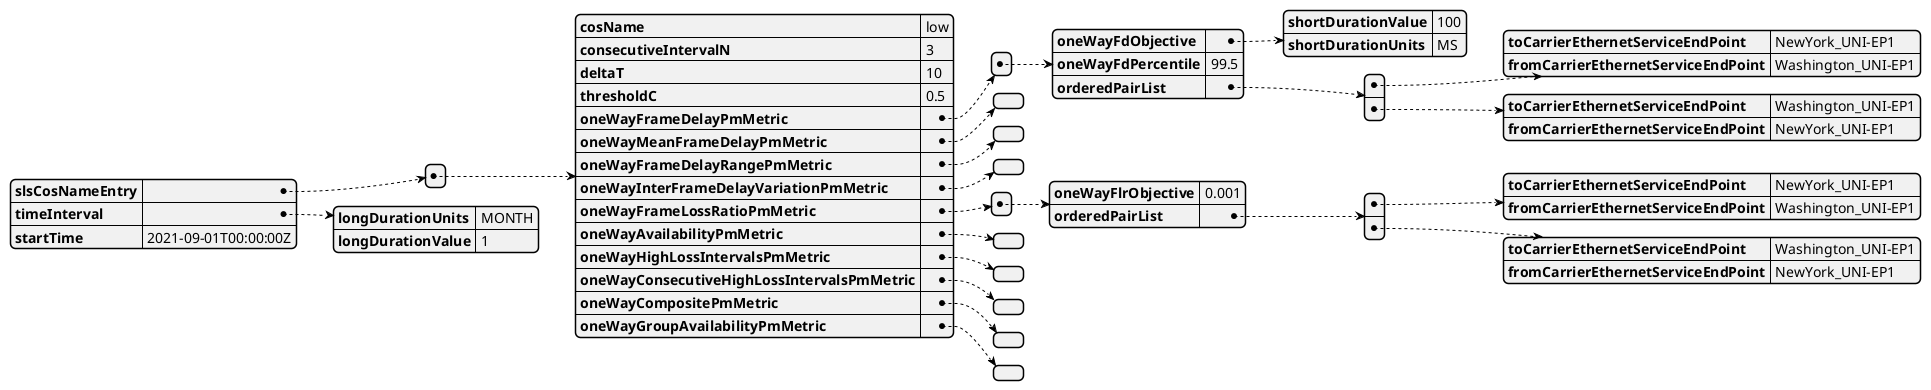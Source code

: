 @startjson
{
  "slsCosNameEntry": [
    {
      "cosName": "low",
      "consecutiveIntervalN": 3,
      "deltaT": 10,
      "thresholdC": 0.5,
      "oneWayFrameDelayPmMetric": [
        {
          "oneWayFdObjective": {
            "shortDurationValue": 100,
            "shortDurationUnits": "MS"
          },
          "oneWayFdPercentile": 99.5,
          "orderedPairList": [
            {
              "toCarrierEthernetServiceEndPoint": "NewYork_UNI-EP1",
              "fromCarrierEthernetServiceEndPoint": "Washington_UNI-EP1"
            },
            {
              "toCarrierEthernetServiceEndPoint": "Washington_UNI-EP1",
              "fromCarrierEthernetServiceEndPoint": "NewYork_UNI-EP1"
            }
          ]
        }
      ],
      "oneWayMeanFrameDelayPmMetric": [],
      "oneWayFrameDelayRangePmMetric": [],
      "oneWayInterFrameDelayVariationPmMetric": [],
      "oneWayFrameLossRatioPmMetric": [
        {
          "oneWayFlrObjective": 0.001,
          "orderedPairList": [
            {
              "toCarrierEthernetServiceEndPoint": "NewYork_UNI-EP1",
              "fromCarrierEthernetServiceEndPoint": "Washington_UNI-EP1"
            },
            {
              "toCarrierEthernetServiceEndPoint": "Washington_UNI-EP1",
              "fromCarrierEthernetServiceEndPoint": "NewYork_UNI-EP1"
            }
          ]
        }
      ],
      "oneWayAvailabilityPmMetric": [],
      "oneWayHighLossIntervalsPmMetric": [],
      "oneWayConsecutiveHighLossIntervalsPmMetric": [],
      "oneWayCompositePmMetric": [],
      "oneWayGroupAvailabilityPmMetric": []
    }
  ],
  "timeInterval": {
    "longDurationUnits": "MONTH",
    "longDurationValue": 1
  },
  "startTime": "2021-09-01T00:00:00Z"
}
@endjson
